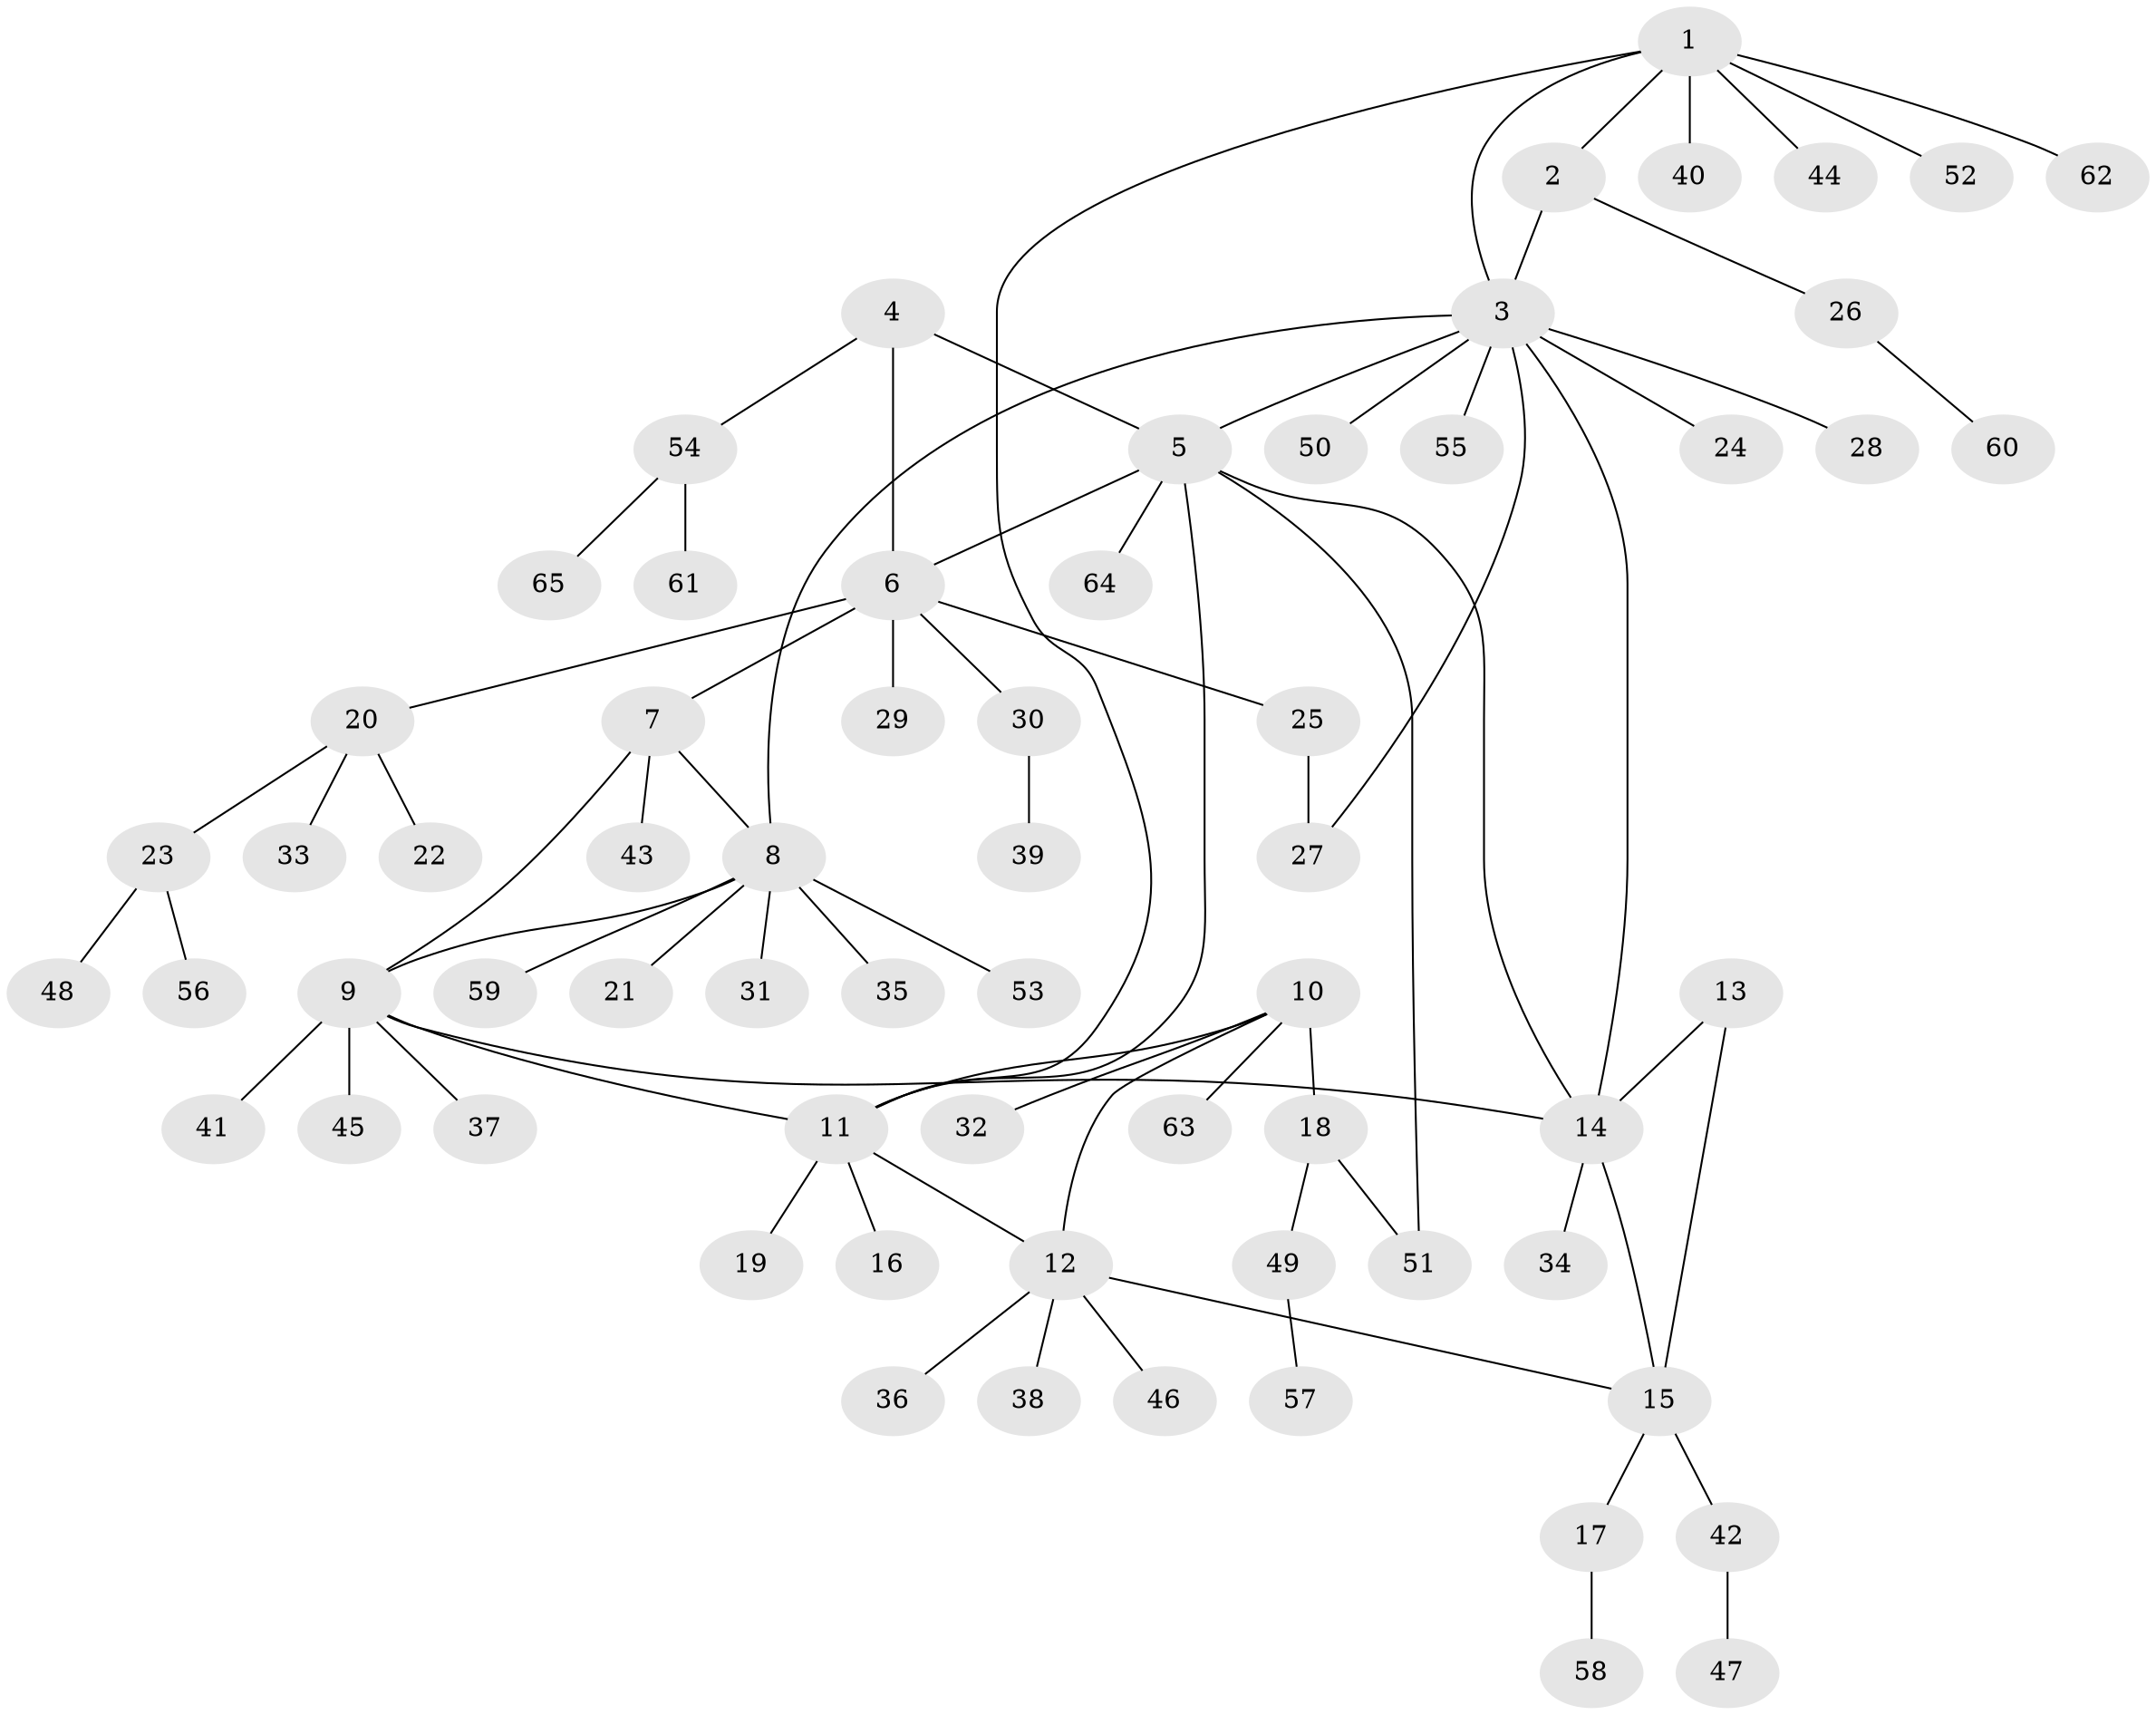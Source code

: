 // coarse degree distribution, {14: 0.03125, 2: 0.09375, 7: 0.09375, 5: 0.09375, 3: 0.03125, 1: 0.65625}
// Generated by graph-tools (version 1.1) at 2025/19/03/04/25 18:19:56]
// undirected, 65 vertices, 77 edges
graph export_dot {
graph [start="1"]
  node [color=gray90,style=filled];
  1;
  2;
  3;
  4;
  5;
  6;
  7;
  8;
  9;
  10;
  11;
  12;
  13;
  14;
  15;
  16;
  17;
  18;
  19;
  20;
  21;
  22;
  23;
  24;
  25;
  26;
  27;
  28;
  29;
  30;
  31;
  32;
  33;
  34;
  35;
  36;
  37;
  38;
  39;
  40;
  41;
  42;
  43;
  44;
  45;
  46;
  47;
  48;
  49;
  50;
  51;
  52;
  53;
  54;
  55;
  56;
  57;
  58;
  59;
  60;
  61;
  62;
  63;
  64;
  65;
  1 -- 2;
  1 -- 3;
  1 -- 11;
  1 -- 40;
  1 -- 44;
  1 -- 52;
  1 -- 62;
  2 -- 3;
  2 -- 26;
  3 -- 5;
  3 -- 8;
  3 -- 14;
  3 -- 24;
  3 -- 27;
  3 -- 28;
  3 -- 50;
  3 -- 55;
  4 -- 5;
  4 -- 6;
  4 -- 54;
  5 -- 6;
  5 -- 11;
  5 -- 14;
  5 -- 51;
  5 -- 64;
  6 -- 7;
  6 -- 20;
  6 -- 25;
  6 -- 29;
  6 -- 30;
  7 -- 8;
  7 -- 9;
  7 -- 43;
  8 -- 9;
  8 -- 21;
  8 -- 31;
  8 -- 35;
  8 -- 53;
  8 -- 59;
  9 -- 11;
  9 -- 14;
  9 -- 37;
  9 -- 41;
  9 -- 45;
  10 -- 11;
  10 -- 12;
  10 -- 18;
  10 -- 32;
  10 -- 63;
  11 -- 12;
  11 -- 16;
  11 -- 19;
  12 -- 15;
  12 -- 36;
  12 -- 38;
  12 -- 46;
  13 -- 14;
  13 -- 15;
  14 -- 15;
  14 -- 34;
  15 -- 17;
  15 -- 42;
  17 -- 58;
  18 -- 49;
  18 -- 51;
  20 -- 22;
  20 -- 23;
  20 -- 33;
  23 -- 48;
  23 -- 56;
  25 -- 27;
  26 -- 60;
  30 -- 39;
  42 -- 47;
  49 -- 57;
  54 -- 61;
  54 -- 65;
}
